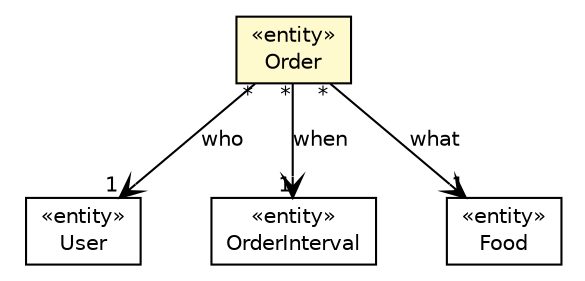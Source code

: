 #!/usr/local/bin/dot
#
# Class diagram 
# Generated by UMLGraph version 5.4 (http://www.umlgraph.org/)
#

digraph G {
	edge [fontname="Helvetica",fontsize=10,labelfontname="Helvetica",labelfontsize=10];
	node [fontname="Helvetica",fontsize=10,shape=plaintext];
	nodesep=0.25;
	ranksep=0.5;
	// hu.sch.kfc.server.domain.Order
	c5461 [label=<<table title="hu.sch.kfc.server.domain.Order" border="0" cellborder="1" cellspacing="0" cellpadding="2" port="p" bgcolor="lemonChiffon" href="./Order.html">
		<tr><td><table border="0" cellspacing="0" cellpadding="1">
<tr><td align="center" balign="center"> &#171;entity&#187; </td></tr>
<tr><td align="center" balign="center"> Order </td></tr>
		</table></td></tr>
		</table>>, URL="./Order.html", fontname="Helvetica", fontcolor="black", fontsize=10.0];
	// hu.sch.kfc.server.domain.User
	c5467 [label=<<table title="hu.sch.kfc.server.domain.User" border="0" cellborder="1" cellspacing="0" cellpadding="2" port="p" href="./User.html">
		<tr><td><table border="0" cellspacing="0" cellpadding="1">
<tr><td align="center" balign="center"> &#171;entity&#187; </td></tr>
<tr><td align="center" balign="center"> User </td></tr>
		</table></td></tr>
		</table>>, URL="./User.html", fontname="Helvetica", fontcolor="black", fontsize=10.0];
	// hu.sch.kfc.server.domain.OrderInterval
	c5468 [label=<<table title="hu.sch.kfc.server.domain.OrderInterval" border="0" cellborder="1" cellspacing="0" cellpadding="2" port="p" href="./OrderInterval.html">
		<tr><td><table border="0" cellspacing="0" cellpadding="1">
<tr><td align="center" balign="center"> &#171;entity&#187; </td></tr>
<tr><td align="center" balign="center"> OrderInterval </td></tr>
		</table></td></tr>
		</table>>, URL="./OrderInterval.html", fontname="Helvetica", fontcolor="black", fontsize=10.0];
	// hu.sch.kfc.server.domain.Food
	c5470 [label=<<table title="hu.sch.kfc.server.domain.Food" border="0" cellborder="1" cellspacing="0" cellpadding="2" port="p" href="./Food.html">
		<tr><td><table border="0" cellspacing="0" cellpadding="1">
<tr><td align="center" balign="center"> &#171;entity&#187; </td></tr>
<tr><td align="center" balign="center"> Food </td></tr>
		</table></td></tr>
		</table>>, URL="./Food.html", fontname="Helvetica", fontcolor="black", fontsize=10.0];
	// hu.sch.kfc.server.domain.Order NAVASSOC hu.sch.kfc.server.domain.Food
	c5461:p -> c5470:p [taillabel="*", label="what", headlabel="1", fontname="Helvetica", fontcolor="black", fontsize=10.0, color="black", arrowhead=open];
	// hu.sch.kfc.server.domain.Order NAVASSOC hu.sch.kfc.server.domain.User
	c5461:p -> c5467:p [taillabel="*", label="who", headlabel="1", fontname="Helvetica", fontcolor="black", fontsize=10.0, color="black", arrowhead=open];
	// hu.sch.kfc.server.domain.Order NAVASSOC hu.sch.kfc.server.domain.OrderInterval
	c5461:p -> c5468:p [taillabel="*", label="when", headlabel="1", fontname="Helvetica", fontcolor="black", fontsize=10.0, color="black", arrowhead=open];
}

